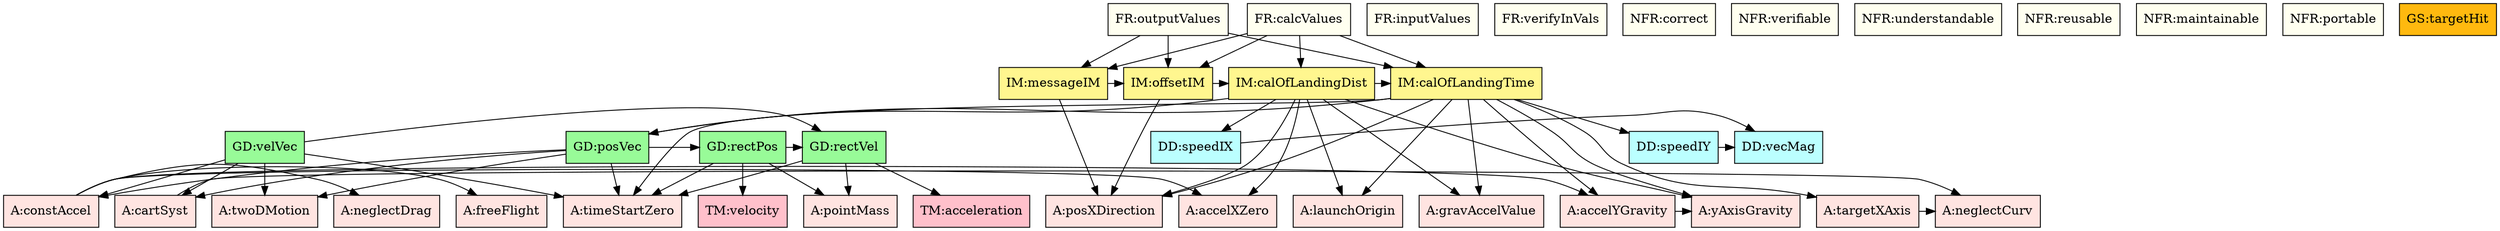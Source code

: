 digraph allvsall {
	cartSyst -> neglectCurv;
	targetXAxis -> neglectCurv;
	constAccel -> accelXZero;
	constAccel -> accelYGravity;
	constAccel -> neglectDrag;
	constAccel -> freeFlight;
	accelYGravity -> yAxisGravity;
	ixVel -> speed;
	iyVel -> speed;
	projSpeed:theory -> pointMass;
	projSpeed:theory -> timeStartZero;
	projSpeed:theory -> accelerationTM;
	projPos:theory -> pointMass;
	projPos:theory -> timeStartZero;
	projPos:theory -> velocityTM;
	projPos:theory -> projSpeed:theory;
	velocity:theory -> twoDMotion;
	velocity:theory -> cartSyst;
	velocity:theory -> constAccel;
	velocity:theory -> timeStartZero;
	velocity:theory -> projSpeed:theory;
	position:theory -> twoDMotion;
	position:theory -> cartSyst;
	position:theory -> constAccel;
	position:theory -> timeStartZero;
	position:theory -> projPos:theory;
	flightduration:theory -> yAxisGravity;
	flightduration:theory -> launchOrigin;
	flightduration:theory -> targetXAxis;
	flightduration:theory -> posXDirection;
	flightduration:theory -> accelYGravity;
	flightduration:theory -> timeStartZero;
	flightduration:theory -> gravAccelValue;
	flightduration:theory -> iyVel;
	flightduration:theory -> position:theory;
	landingposition:theory -> yAxisGravity;
	landingposition:theory -> launchOrigin;
	landingposition:theory -> posXDirection;
	landingposition:theory -> accelXZero;
	landingposition:theory -> gravAccelValue;
	landingposition:theory -> ixVel;
	landingposition:theory -> position:theory;
	landingposition:theory -> flightduration:theory;
	offset:theory -> posXDirection;
	offset:theory -> landingposition:theory;
	message:theory -> posXDirection;
	message:theory -> offset:theory;
	calcValues -> flightduration:theory;
	calcValues -> landingposition:theory;
	calcValues -> offset:theory;
	calcValues -> message:theory;
	outputValues -> flightduration:theory;
	outputValues -> offset:theory;
	outputValues -> message:theory;


	twoDMotion	[shape=box, color=black, style=filled, fillcolor=mistyrose, label="A:twoDMotion"];
	cartSyst	[shape=box, color=black, style=filled, fillcolor=mistyrose, label="A:cartSyst"];
	yAxisGravity	[shape=box, color=black, style=filled, fillcolor=mistyrose, label="A:yAxisGravity"];
	launchOrigin	[shape=box, color=black, style=filled, fillcolor=mistyrose, label="A:launchOrigin"];
	targetXAxis	[shape=box, color=black, style=filled, fillcolor=mistyrose, label="A:targetXAxis"];
	posXDirection	[shape=box, color=black, style=filled, fillcolor=mistyrose, label="A:posXDirection"];
	constAccel	[shape=box, color=black, style=filled, fillcolor=mistyrose, label="A:constAccel"];
	accelXZero	[shape=box, color=black, style=filled, fillcolor=mistyrose, label="A:accelXZero"];
	accelYGravity	[shape=box, color=black, style=filled, fillcolor=mistyrose, label="A:accelYGravity"];
	neglectDrag	[shape=box, color=black, style=filled, fillcolor=mistyrose, label="A:neglectDrag"];
	pointMass	[shape=box, color=black, style=filled, fillcolor=mistyrose, label="A:pointMass"];
	freeFlight	[shape=box, color=black, style=filled, fillcolor=mistyrose, label="A:freeFlight"];
	neglectCurv	[shape=box, color=black, style=filled, fillcolor=mistyrose, label="A:neglectCurv"];
	timeStartZero	[shape=box, color=black, style=filled, fillcolor=mistyrose, label="A:timeStartZero"];
	gravAccelValue	[shape=box, color=black, style=filled, fillcolor=mistyrose, label="A:gravAccelValue"];

	subgraph A {
	rank="same"
	{twoDMotion, cartSyst, yAxisGravity, launchOrigin, targetXAxis, posXDirection, constAccel, accelXZero, accelYGravity, neglectDrag, pointMass, freeFlight, neglectCurv, timeStartZero, gravAccelValue}
	}

	speed	[shape=box, color=black, style=filled, fillcolor=paleturquoise1, label="DD:vecMag"];
	ixVel	[shape=box, color=black, style=filled, fillcolor=paleturquoise1, label="DD:speedIX"];
	iyVel	[shape=box, color=black, style=filled, fillcolor=paleturquoise1, label="DD:speedIY"];

	subgraph DD {
	rank="same"
	{speed, ixVel, iyVel}
	}

	accelerationTM	[shape=box, color=black, style=filled, fillcolor=pink, label="TM:acceleration"];
	velocityTM	[shape=box, color=black, style=filled, fillcolor=pink, label="TM:velocity"];

	subgraph TM {
	rank="same"
	{accelerationTM, velocityTM}
	}

	projSpeed:theory	[shape=box, color=black, style=filled, fillcolor=palegreen, label="GD:rectVel"];
	projPos:theory	[shape=box, color=black, style=filled, fillcolor=palegreen, label="GD:rectPos"];
	velocity:theory	[shape=box, color=black, style=filled, fillcolor=palegreen, label="GD:velVec"];
	position:theory	[shape=box, color=black, style=filled, fillcolor=palegreen, label="GD:posVec"];

	subgraph GD {
	rank="same"
	{projSpeed:theory, projPos:theory, velocity:theory, position:theory}
	}

	flightduration:theory	[shape=box, color=black, style=filled, fillcolor=khaki1, label="IM:calOfLandingTime"];
	landingposition:theory	[shape=box, color=black, style=filled, fillcolor=khaki1, label="IM:calOfLandingDist"];
	offset:theory	[shape=box, color=black, style=filled, fillcolor=khaki1, label="IM:offsetIM"];
	message:theory	[shape=box, color=black, style=filled, fillcolor=khaki1, label="IM:messageIM"];

	subgraph IM {
	rank="same"
	{flightduration:theory, landingposition:theory, offset:theory, message:theory}
	}

	inputValues	[shape=box, color=black, style=filled, fillcolor=ivory, label="FR:inputValues"];
	verifyInVals	[shape=box, color=black, style=filled, fillcolor=ivory, label="FR:verifyInVals"];
	calcValues	[shape=box, color=black, style=filled, fillcolor=ivory, label="FR:calcValues"];
	outputValues	[shape=box, color=black, style=filled, fillcolor=ivory, label="FR:outputValues"];
	correct	[shape=box, color=black, style=filled, fillcolor=ivory, label="NFR:correct"];
	verifiable	[shape=box, color=black, style=filled, fillcolor=ivory, label="NFR:verifiable"];
	understandable	[shape=box, color=black, style=filled, fillcolor=ivory, label="NFR:understandable"];
	reusable	[shape=box, color=black, style=filled, fillcolor=ivory, label="NFR:reusable"];
	maintainable	[shape=box, color=black, style=filled, fillcolor=ivory, label="NFR:maintainable"];
	portable	[shape=box, color=black, style=filled, fillcolor=ivory, label="NFR:portable"];

	subgraph FR {
	rank="same"
	{inputValues, verifyInVals, calcValues, outputValues, correct, verifiable, understandable, reusable, maintainable, portable}
	}

	targetHit	[shape=box, color=black, style=filled, fillcolor=darkgoldenrod1, label="GS:targetHit"];

	subgraph GS {
	rank="same"
	{targetHit}
	}

}
